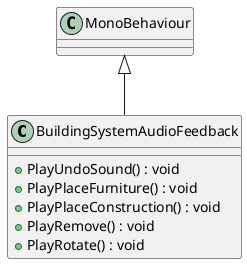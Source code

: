 @startuml
class BuildingSystemAudioFeedback {
    + PlayUndoSound() : void
    + PlayPlaceFurniture() : void
    + PlayPlaceConstruction() : void
    + PlayRemove() : void
    + PlayRotate() : void
}
MonoBehaviour <|-- BuildingSystemAudioFeedback
@enduml
